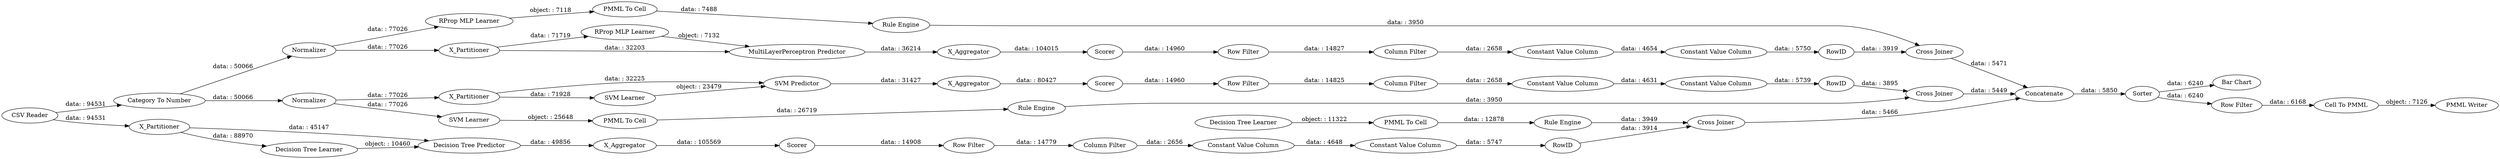 digraph {
	"6800537666563599785_294" [label="Column Filter"]
	"6800537666563599785_292" [label="Constant Value Column"]
	"7307642656386208826_34" [label="Rule Engine"]
	"516318885139938989_2" [label=X_Partitioner]
	"-7397067115302011488_34" [label="PMML To Cell"]
	"-1101837269109571660_9" [label="Row Filter"]
	"1069204638146983598_34" [label="Rule Engine"]
	"5075576139884832224_39" [label=Scorer]
	"2191585952928711793_290" [label="Constant Value Column"]
	"-1435235389164062811_59" [label="Bar Chart"]
	"6800537666563599785_290" [label="Constant Value Column"]
	"-1435235389164062811_60" [label=Concatenate]
	"5075576139884832224_2" [label=X_Partitioner]
	"2191585952928711793_292" [label="Constant Value Column"]
	"5075576139884832224_32" [label="Decision Tree Predictor"]
	"2191585952928711793_293" [label=RowID]
	"6800537666563599785_9" [label="Row Filter"]
	"-1435235389164062811_58" [label="Category To Number"]
	"-6155179922186573674_32" [label="MultiLayerPerceptron Predictor"]
	"7307642656386208826_22" [label="PMML To Cell"]
	"516318885139938989_31" [label="SVM Learner"]
	"7307642656386208826_35" [label="RProp MLP Learner"]
	"-6155179922186573674_38" [label="Cross Joiner"]
	"-7397067115302011488_33" [label="SVM Learner"]
	"-1435235389164062811_54" [label="Cell To PMML"]
	"5075576139884832224_7" [label=X_Aggregator]
	"-1435235389164062811_53" [label="Row Filter"]
	"-6155179922186573674_40" [label=Scorer]
	"516318885139938989_39" [label="Cross Joiner"]
	"2191585952928711793_9" [label="Row Filter"]
	"6800537666563599785_293" [label=RowID]
	"516318885139938989_32" [label="SVM Predictor"]
	"516318885139938989_40" [label=Normalizer]
	"-6155179922186573674_31" [label="RProp MLP Learner"]
	"-1101837269109571660_290" [label="Constant Value Column"]
	"-1101837269109571660_293" [label=RowID]
	"-6155179922186573674_39" [label=Normalizer]
	"5075576139884832224_31" [label="Decision Tree Learner"]
	"-6155179922186573674_2" [label=X_Partitioner]
	"516318885139938989_41" [label=Scorer]
	"1069204638146983598_33" [label="Decision Tree Learner"]
	"1069204638146983598_28" [label="PMML To Cell"]
	"-1101837269109571660_292" [label="Constant Value Column"]
	"2191585952928711793_294" [label="Column Filter"]
	"5075576139884832224_38" [label="Cross Joiner"]
	"-6155179922186573674_7" [label=X_Aggregator]
	"-1435235389164062811_63" [label="PMML Writer"]
	"-1435235389164062811_62" [label="CSV Reader"]
	"516318885139938989_7" [label=X_Aggregator]
	"-1435235389164062811_52" [label=Sorter]
	"-7397067115302011488_35" [label="Rule Engine"]
	"-1101837269109571660_294" [label="Column Filter"]
	"-6155179922186573674_38" -> "-1435235389164062811_60" [label="data: : 5471"]
	"-1435235389164062811_53" -> "-1435235389164062811_54" [label="data: : 6168"]
	"5075576139884832224_38" -> "-1435235389164062811_60" [label="data: : 5466"]
	"6800537666563599785_294" -> "6800537666563599785_290" [label="data: : 2658"]
	"-1435235389164062811_58" -> "-6155179922186573674_39" [label="data: : 50066"]
	"7307642656386208826_34" -> "-6155179922186573674_38" [label="data: : 3950"]
	"-7397067115302011488_34" -> "-7397067115302011488_35" [label="data: : 26719"]
	"6800537666563599785_290" -> "6800537666563599785_292" [label="data: : 4631"]
	"6800537666563599785_9" -> "6800537666563599785_294" [label="data: : 14825"]
	"516318885139938989_2" -> "516318885139938989_31" [label="data: : 71928"]
	"-6155179922186573674_39" -> "7307642656386208826_35" [label="data: : 77026"]
	"-6155179922186573674_7" -> "-6155179922186573674_40" [label="data: : 104015"]
	"1069204638146983598_33" -> "1069204638146983598_28" [label="object: : 11322"]
	"5075576139884832224_31" -> "5075576139884832224_32" [label="object: : 10460"]
	"516318885139938989_32" -> "516318885139938989_7" [label="data: : 31427"]
	"-1435235389164062811_60" -> "-1435235389164062811_52" [label="data: : 5850"]
	"2191585952928711793_9" -> "2191585952928711793_294" [label="data: : 14779"]
	"-6155179922186573674_31" -> "-6155179922186573674_32" [label="object: : 7132"]
	"5075576139884832224_2" -> "5075576139884832224_32" [label="data: : 45147"]
	"-1435235389164062811_54" -> "-1435235389164062811_63" [label="object: : 7126"]
	"516318885139938989_31" -> "516318885139938989_32" [label="object: : 23479"]
	"516318885139938989_2" -> "516318885139938989_32" [label="data: : 32225"]
	"6800537666563599785_293" -> "516318885139938989_39" [label="data: : 3895"]
	"-1101837269109571660_294" -> "-1101837269109571660_290" [label="data: : 2658"]
	"5075576139884832224_2" -> "5075576139884832224_31" [label="data: : 88970"]
	"-6155179922186573674_39" -> "-6155179922186573674_2" [label="data: : 77026"]
	"-6155179922186573674_40" -> "-1101837269109571660_9" [label="data: : 14960"]
	"516318885139938989_39" -> "-1435235389164062811_60" [label="data: : 5449"]
	"5075576139884832224_7" -> "5075576139884832224_39" [label="data: : 105569"]
	"-1435235389164062811_52" -> "-1435235389164062811_59" [label="data: : 6240"]
	"-1101837269109571660_9" -> "-1101837269109571660_294" [label="data: : 14827"]
	"5075576139884832224_32" -> "5075576139884832224_7" [label="data: : 49856"]
	"-1101837269109571660_292" -> "-1101837269109571660_293" [label="data: : 5750"]
	"-1435235389164062811_52" -> "-1435235389164062811_53" [label="data: : 6240"]
	"2191585952928711793_290" -> "2191585952928711793_292" [label="data: : 4648"]
	"2191585952928711793_294" -> "2191585952928711793_290" [label="data: : 2656"]
	"-7397067115302011488_35" -> "516318885139938989_39" [label="data: : 3950"]
	"-1435235389164062811_62" -> "-1435235389164062811_58" [label="data: : 94531"]
	"2191585952928711793_292" -> "2191585952928711793_293" [label="data: : 5747"]
	"516318885139938989_41" -> "6800537666563599785_9" [label="data: : 14960"]
	"6800537666563599785_292" -> "6800537666563599785_293" [label="data: : 5739"]
	"516318885139938989_40" -> "-7397067115302011488_33" [label="data: : 77026"]
	"-1101837269109571660_293" -> "-6155179922186573674_38" [label="data: : 3919"]
	"-6155179922186573674_2" -> "-6155179922186573674_32" [label="data: : 32203"]
	"516318885139938989_40" -> "516318885139938989_2" [label="data: : 77026"]
	"516318885139938989_7" -> "516318885139938989_41" [label="data: : 80427"]
	"7307642656386208826_35" -> "7307642656386208826_22" [label="object: : 7118"]
	"-1435235389164062811_58" -> "516318885139938989_40" [label="data: : 50066"]
	"2191585952928711793_293" -> "5075576139884832224_38" [label="data: : 3914"]
	"-1435235389164062811_62" -> "5075576139884832224_2" [label="data: : 94531"]
	"-1101837269109571660_290" -> "-1101837269109571660_292" [label="data: : 4654"]
	"5075576139884832224_39" -> "2191585952928711793_9" [label="data: : 14908"]
	"1069204638146983598_34" -> "5075576139884832224_38" [label="data: : 3949"]
	"1069204638146983598_28" -> "1069204638146983598_34" [label="data: : 12878"]
	"-6155179922186573674_32" -> "-6155179922186573674_7" [label="data: : 36214"]
	"-6155179922186573674_2" -> "-6155179922186573674_31" [label="data: : 71719"]
	"-7397067115302011488_33" -> "-7397067115302011488_34" [label="object: : 25648"]
	"7307642656386208826_22" -> "7307642656386208826_34" [label="data: : 7488"]
	rankdir=LR
}
